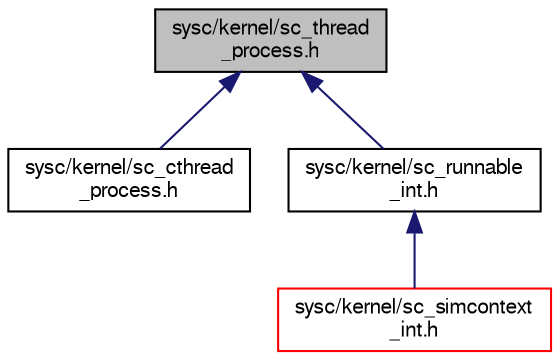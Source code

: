 digraph "sysc/kernel/sc_thread_process.h"
{
  edge [fontname="FreeSans",fontsize="10",labelfontname="FreeSans",labelfontsize="10"];
  node [fontname="FreeSans",fontsize="10",shape=record];
  Node64 [label="sysc/kernel/sc_thread\l_process.h",height=0.2,width=0.4,color="black", fillcolor="grey75", style="filled", fontcolor="black"];
  Node64 -> Node65 [dir="back",color="midnightblue",fontsize="10",style="solid",fontname="FreeSans"];
  Node65 [label="sysc/kernel/sc_cthread\l_process.h",height=0.2,width=0.4,color="black", fillcolor="white", style="filled",URL="$a00242.html"];
  Node64 -> Node66 [dir="back",color="midnightblue",fontsize="10",style="solid",fontname="FreeSans"];
  Node66 [label="sysc/kernel/sc_runnable\l_int.h",height=0.2,width=0.4,color="black", fillcolor="white", style="filled",URL="$a00305.html"];
  Node66 -> Node67 [dir="back",color="midnightblue",fontsize="10",style="solid",fontname="FreeSans"];
  Node67 [label="sysc/kernel/sc_simcontext\l_int.h",height=0.2,width=0.4,color="red", fillcolor="white", style="filled",URL="$a00314.html"];
}
